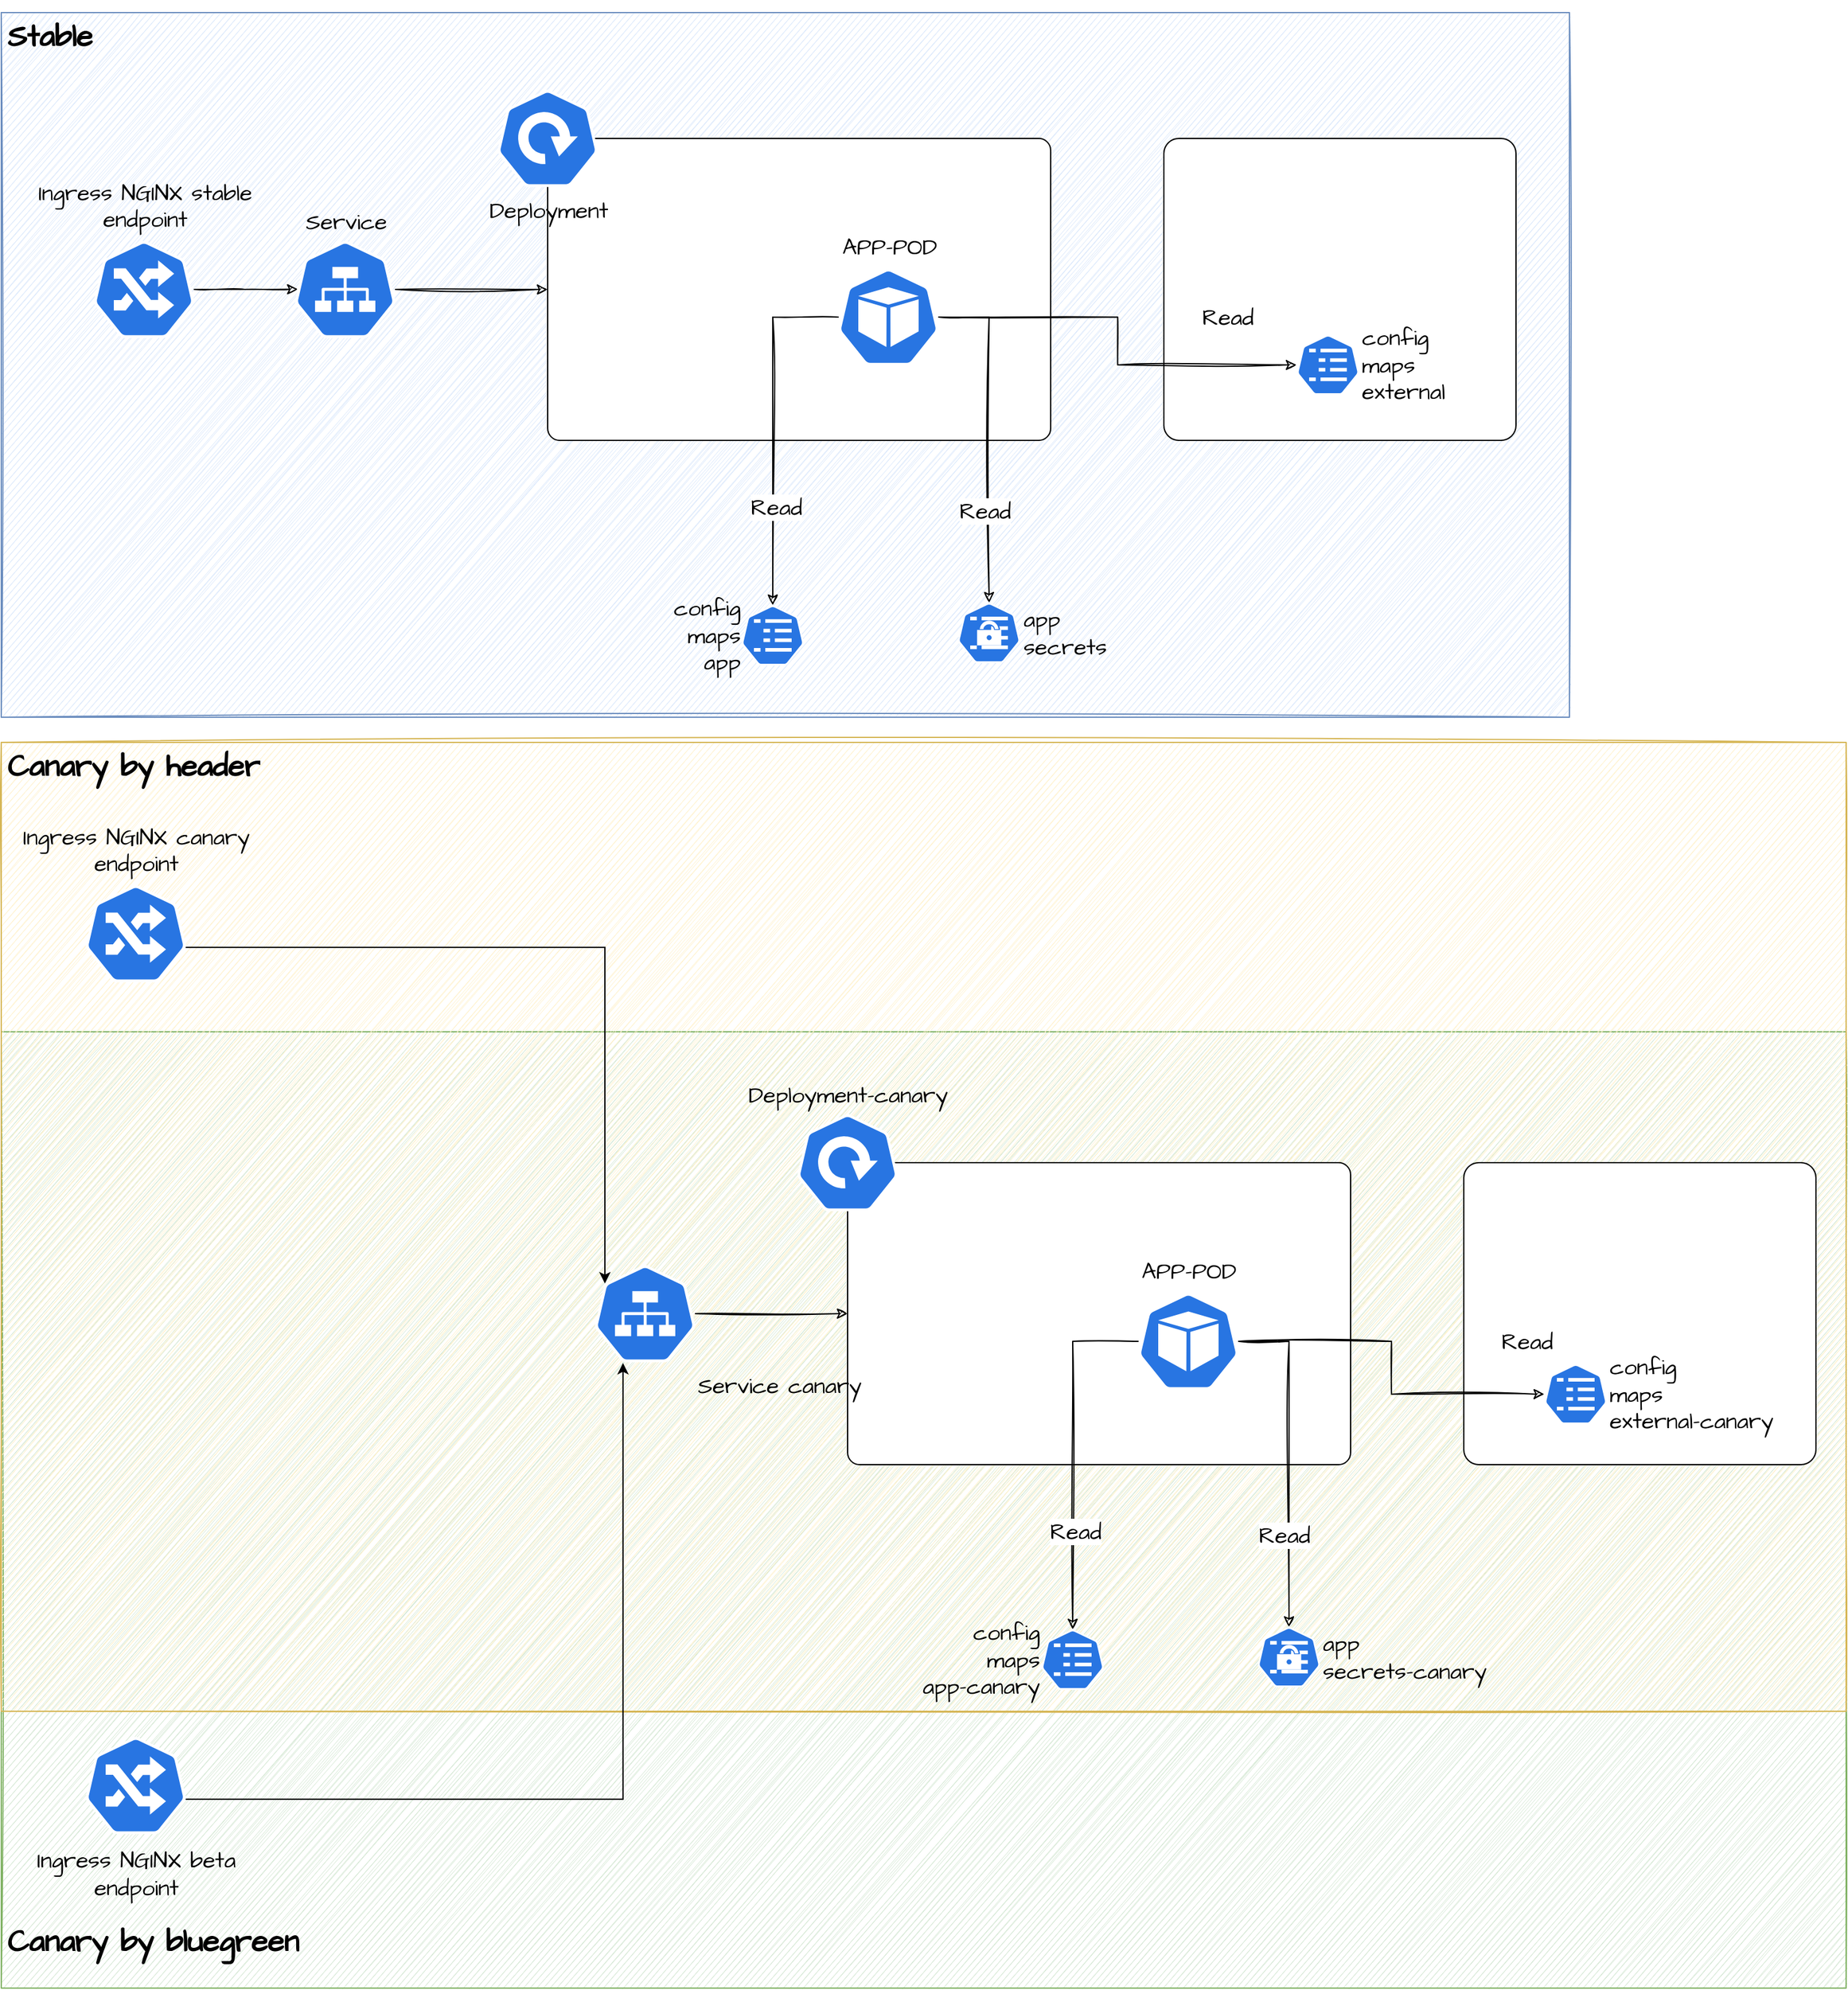 <mxfile version="21.1.0" type="device">
  <diagram id="ZGYd3SjESlaEDazQRH5I" name="Page-1">
    <mxGraphModel dx="2910" dy="1111" grid="1" gridSize="10" guides="1" tooltips="1" connect="1" arrows="1" fold="1" page="1" pageScale="1" pageWidth="827" pageHeight="1169" math="0" shadow="0">
      <root>
        <mxCell id="0" />
        <mxCell id="1" parent="0" />
        <mxCell id="Xl_ESGtx4ULiLm2v7BwW-18" value="&lt;h1&gt;Stable&lt;/h1&gt;" style="text;html=1;strokeColor=#6c8ebf;fillColor=#dae8fc;spacing=5;spacingTop=-20;whiteSpace=wrap;overflow=hidden;rounded=0;fontFamily=Architects Daughter;fontSource=https%3A%2F%2Ffonts.googleapis.com%2Fcss%3Ffamily%3DArchitects%2BDaughter;sketch=1;" parent="1" vertex="1">
          <mxGeometry x="-827" y="13" width="1247" height="560" as="geometry" />
        </mxCell>
        <mxCell id="QMjt1a6sk4tn8XUCPtue-32" value="&lt;h1&gt;Canary by bluegreen&lt;/h1&gt;" style="text;html=1;strokeColor=#82b366;fillColor=#d5e8d4;spacing=5;spacingTop=-20;whiteSpace=wrap;overflow=hidden;rounded=0;fontFamily=Architects Daughter;fontSource=https%3A%2F%2Ffonts.googleapis.com%2Fcss%3Ffamily%3DArchitects%2BDaughter;sketch=1;verticalAlign=bottom;fillStyle=auto;" vertex="1" parent="1">
          <mxGeometry x="-827" y="823" width="1467" height="760" as="geometry" />
        </mxCell>
        <mxCell id="QMjt1a6sk4tn8XUCPtue-31" value="&lt;h1&gt;Canary by header&lt;/h1&gt;" style="text;html=1;strokeColor=#d6b656;fillColor=#fff2cc;spacing=5;spacingTop=-20;whiteSpace=wrap;overflow=hidden;rounded=0;fontFamily=Architects Daughter;fontSource=https%3A%2F%2Ffonts.googleapis.com%2Fcss%3Ffamily%3DArchitects%2BDaughter;sketch=1;" vertex="1" parent="1">
          <mxGeometry x="-827" y="593" width="1467" height="770" as="geometry" />
        </mxCell>
        <mxCell id="MhBiua6DybPBNpHeAqnh-3" value="" style="rounded=1;whiteSpace=wrap;html=1;arcSize=5;" parent="1" vertex="1">
          <mxGeometry x="97.5" y="113" width="280" height="240" as="geometry" />
        </mxCell>
        <mxCell id="ZACaJJi6Qwk8mwRqX2UE-5" value="" style="rounded=1;whiteSpace=wrap;html=1;fontFamily=Architects Daughter;fontSource=https%3A%2F%2Ffonts.googleapis.com%2Fcss%3Ffamily%3DArchitects%2BDaughter;fontSize=18;arcSize=4;" parent="1" vertex="1">
          <mxGeometry x="-392.5" y="113" width="400" height="240" as="geometry" />
        </mxCell>
        <mxCell id="ZACaJJi6Qwk8mwRqX2UE-3" value="Deployment" style="sketch=0;html=1;dashed=0;whitespace=wrap;fillColor=#2875E2;strokeColor=#ffffff;points=[[0.005,0.63,0],[0.1,0.2,0],[0.9,0.2,0],[0.5,0,0],[0.995,0.63,0],[0.72,0.99,0],[0.5,1,0],[0.28,0.99,0]];shape=mxgraph.kubernetes.icon;prIcon=deploy;labelPosition=center;verticalLabelPosition=bottom;align=center;verticalAlign=top;fontFamily=Architects Daughter;fontSource=https%3A%2F%2Ffonts.googleapis.com%2Fcss%3Ffamily%3DArchitects%2BDaughter;fontSize=18;" parent="1" vertex="1">
          <mxGeometry x="-432.5" y="73" width="80" height="80" as="geometry" />
        </mxCell>
        <mxCell id="ZACaJJi6Qwk8mwRqX2UE-43" style="edgeStyle=orthogonalEdgeStyle;rounded=0;sketch=1;orthogonalLoop=1;jettySize=auto;html=1;entryX=0.5;entryY=0;entryDx=0;entryDy=0;entryPerimeter=0;fontFamily=Architects Daughter;fontSource=https%3A%2F%2Ffonts.googleapis.com%2Fcss%3Ffamily%3DArchitects%2BDaughter;fontSize=18;" parent="1" source="ZACaJJi6Qwk8mwRqX2UE-6" target="ZACaJJi6Qwk8mwRqX2UE-9" edge="1">
          <mxGeometry relative="1" as="geometry" />
        </mxCell>
        <mxCell id="ZACaJJi6Qwk8mwRqX2UE-44" value="Read" style="edgeLabel;html=1;align=center;verticalAlign=middle;resizable=0;points=[];fontSize=18;fontFamily=Architects Daughter;" parent="ZACaJJi6Qwk8mwRqX2UE-43" vertex="1" connectable="0">
          <mxGeometry x="0.453" y="-4" relative="1" as="geometry">
            <mxPoint as="offset" />
          </mxGeometry>
        </mxCell>
        <mxCell id="ZACaJJi6Qwk8mwRqX2UE-46" style="edgeStyle=orthogonalEdgeStyle;rounded=0;sketch=1;orthogonalLoop=1;jettySize=auto;html=1;entryX=0.5;entryY=0;entryDx=0;entryDy=0;entryPerimeter=0;fontFamily=Architects Daughter;fontSource=https%3A%2F%2Ffonts.googleapis.com%2Fcss%3Ffamily%3DArchitects%2BDaughter;fontSize=18;" parent="1" source="ZACaJJi6Qwk8mwRqX2UE-6" target="ZACaJJi6Qwk8mwRqX2UE-45" edge="1">
          <mxGeometry relative="1" as="geometry" />
        </mxCell>
        <mxCell id="ZACaJJi6Qwk8mwRqX2UE-47" value="Read" style="edgeLabel;html=1;align=center;verticalAlign=middle;resizable=0;points=[];fontSize=18;fontFamily=Architects Daughter;" parent="ZACaJJi6Qwk8mwRqX2UE-46" vertex="1" connectable="0">
          <mxGeometry x="0.442" y="2" relative="1" as="geometry">
            <mxPoint as="offset" />
          </mxGeometry>
        </mxCell>
        <mxCell id="MhBiua6DybPBNpHeAqnh-4" style="edgeStyle=orthogonalEdgeStyle;rounded=0;orthogonalLoop=1;jettySize=auto;html=1;sketch=1;" parent="1" source="ZACaJJi6Qwk8mwRqX2UE-6" target="MhBiua6DybPBNpHeAqnh-2" edge="1">
          <mxGeometry relative="1" as="geometry" />
        </mxCell>
        <mxCell id="ZACaJJi6Qwk8mwRqX2UE-6" value="APP-POD" style="sketch=0;html=1;dashed=0;whitespace=wrap;fillColor=#2875E2;strokeColor=#ffffff;points=[[0.005,0.63,0],[0.1,0.2,0],[0.9,0.2,0],[0.5,0,0],[0.995,0.63,0],[0.72,0.99,0],[0.5,1,0],[0.28,0.99,0]];shape=mxgraph.kubernetes.icon;prIcon=pod;fontFamily=Architects Daughter;fontSource=https%3A%2F%2Ffonts.googleapis.com%2Fcss%3Ffamily%3DArchitects%2BDaughter;fontSize=18;labelPosition=center;verticalLabelPosition=top;align=center;verticalAlign=bottom;" parent="1" vertex="1">
          <mxGeometry x="-161.5" y="213" width="80" height="84" as="geometry" />
        </mxCell>
        <mxCell id="ZACaJJi6Qwk8mwRqX2UE-9" value="app&lt;br&gt;secrets" style="sketch=0;html=1;dashed=0;whitespace=wrap;fillColor=#2875E2;strokeColor=#ffffff;points=[[0.005,0.63,0],[0.1,0.2,0],[0.9,0.2,0],[0.5,0,0],[0.995,0.63,0],[0.72,0.99,0],[0.5,1,0],[0.28,0.99,0]];shape=mxgraph.kubernetes.icon;prIcon=secret;fontFamily=Architects Daughter;fontSource=https%3A%2F%2Ffonts.googleapis.com%2Fcss%3Ffamily%3DArchitects%2BDaughter;fontSize=18;labelPosition=right;verticalLabelPosition=middle;align=left;verticalAlign=middle;" parent="1" vertex="1">
          <mxGeometry x="-66.5" y="482" width="50" height="48" as="geometry" />
        </mxCell>
        <mxCell id="ZACaJJi6Qwk8mwRqX2UE-45" value="config&lt;br&gt;maps&lt;br&gt;app" style="sketch=0;html=1;dashed=0;whitespace=wrap;fillColor=#2875E2;strokeColor=#ffffff;points=[[0.005,0.63,0],[0.1,0.2,0],[0.9,0.2,0],[0.5,0,0],[0.995,0.63,0],[0.72,0.99,0],[0.5,1,0],[0.28,0.99,0]];shape=mxgraph.kubernetes.icon;prIcon=cm;fontFamily=Architects Daughter;fontSource=https%3A%2F%2Ffonts.googleapis.com%2Fcss%3Ffamily%3DArchitects%2BDaughter;fontSize=18;labelPosition=left;verticalLabelPosition=middle;align=right;verticalAlign=middle;" parent="1" vertex="1">
          <mxGeometry x="-238.5" y="484" width="50" height="48" as="geometry" />
        </mxCell>
        <mxCell id="ZACaJJi6Qwk8mwRqX2UE-53" style="edgeStyle=orthogonalEdgeStyle;rounded=0;sketch=1;orthogonalLoop=1;jettySize=auto;html=1;entryX=0;entryY=0.5;entryDx=0;entryDy=0;fontFamily=Architects Daughter;fontSource=https%3A%2F%2Ffonts.googleapis.com%2Fcss%3Ffamily%3DArchitects%2BDaughter;fontSize=18;" parent="1" source="ZACaJJi6Qwk8mwRqX2UE-52" target="ZACaJJi6Qwk8mwRqX2UE-5" edge="1">
          <mxGeometry relative="1" as="geometry" />
        </mxCell>
        <mxCell id="ZACaJJi6Qwk8mwRqX2UE-52" value="Service" style="sketch=0;html=1;dashed=0;whitespace=wrap;fillColor=#2875E2;strokeColor=#ffffff;points=[[0.005,0.63,0],[0.1,0.2,0],[0.9,0.2,0],[0.5,0,0],[0.995,0.63,0],[0.72,0.99,0],[0.5,1,0],[0.28,0.99,0]];shape=mxgraph.kubernetes.icon;prIcon=svc;fontFamily=Architects Daughter;fontSource=https%3A%2F%2Ffonts.googleapis.com%2Fcss%3Ffamily%3DArchitects%2BDaughter;fontSize=18;labelPosition=center;verticalLabelPosition=top;align=center;verticalAlign=bottom;" parent="1" vertex="1">
          <mxGeometry x="-593.5" y="193" width="80" height="80" as="geometry" />
        </mxCell>
        <mxCell id="ZACaJJi6Qwk8mwRqX2UE-57" style="edgeStyle=orthogonalEdgeStyle;rounded=0;sketch=1;orthogonalLoop=1;jettySize=auto;html=1;entryX=0.029;entryY=0.498;entryDx=0;entryDy=0;entryPerimeter=0;fontFamily=Architects Daughter;fontSource=https%3A%2F%2Ffonts.googleapis.com%2Fcss%3Ffamily%3DArchitects%2BDaughter;fontSize=18;" parent="1" source="ZACaJJi6Qwk8mwRqX2UE-56" target="ZACaJJi6Qwk8mwRqX2UE-52" edge="1">
          <mxGeometry relative="1" as="geometry" />
        </mxCell>
        <mxCell id="ZACaJJi6Qwk8mwRqX2UE-56" value="Ingress NGINX stable &lt;br&gt;endpoint" style="sketch=0;html=1;dashed=0;whitespace=wrap;fillColor=#2875E2;strokeColor=#ffffff;points=[[0.005,0.63,0],[0.1,0.2,0],[0.9,0.2,0],[0.5,0,0],[0.995,0.63,0],[0.72,0.99,0],[0.5,1,0],[0.28,0.99,0]];shape=mxgraph.kubernetes.icon;prIcon=ing;fontFamily=Architects Daughter;fontSource=https%3A%2F%2Ffonts.googleapis.com%2Fcss%3Ffamily%3DArchitects%2BDaughter;fontSize=18;labelPosition=center;verticalLabelPosition=top;align=center;verticalAlign=bottom;" parent="1" vertex="1">
          <mxGeometry x="-753.5" y="191" width="80" height="84" as="geometry" />
        </mxCell>
        <mxCell id="MhBiua6DybPBNpHeAqnh-2" value="config&lt;br&gt;maps&lt;br&gt;external" style="sketch=0;html=1;dashed=0;whitespace=wrap;fillColor=#2875E2;strokeColor=#ffffff;points=[[0.005,0.63,0],[0.1,0.2,0],[0.9,0.2,0],[0.5,0,0],[0.995,0.63,0],[0.72,0.99,0],[0.5,1,0],[0.28,0.99,0]];shape=mxgraph.kubernetes.icon;prIcon=cm;fontFamily=Architects Daughter;fontSource=https%3A%2F%2Ffonts.googleapis.com%2Fcss%3Ffamily%3DArchitects%2BDaughter;fontSize=18;labelPosition=right;verticalLabelPosition=middle;align=left;verticalAlign=middle;" parent="1" vertex="1">
          <mxGeometry x="203.02" y="269" width="50" height="48" as="geometry" />
        </mxCell>
        <mxCell id="MhBiua6DybPBNpHeAqnh-6" value="Read" style="edgeLabel;html=1;align=center;verticalAlign=middle;resizable=0;points=[];fontSize=18;fontFamily=Architects Daughter;" parent="1" vertex="1" connectable="0">
          <mxGeometry x="-35.479" y="419.665" as="geometry">
            <mxPoint x="183" y="-165" as="offset" />
          </mxGeometry>
        </mxCell>
        <mxCell id="QMjt1a6sk4tn8XUCPtue-3" value="" style="rounded=1;whiteSpace=wrap;html=1;arcSize=5;" vertex="1" parent="1">
          <mxGeometry x="336" y="927" width="280" height="240" as="geometry" />
        </mxCell>
        <mxCell id="QMjt1a6sk4tn8XUCPtue-4" value="" style="rounded=1;whiteSpace=wrap;html=1;fontFamily=Architects Daughter;fontSource=https%3A%2F%2Ffonts.googleapis.com%2Fcss%3Ffamily%3DArchitects%2BDaughter;fontSize=18;arcSize=4;" vertex="1" parent="1">
          <mxGeometry x="-154" y="927" width="400" height="240" as="geometry" />
        </mxCell>
        <mxCell id="QMjt1a6sk4tn8XUCPtue-5" value="Deployment-canary" style="sketch=0;html=1;dashed=0;whitespace=wrap;fillColor=#2875E2;strokeColor=#ffffff;points=[[0.005,0.63,0],[0.1,0.2,0],[0.9,0.2,0],[0.5,0,0],[0.995,0.63,0],[0.72,0.99,0],[0.5,1,0],[0.28,0.99,0]];shape=mxgraph.kubernetes.icon;prIcon=deploy;labelPosition=center;verticalLabelPosition=top;align=center;verticalAlign=bottom;fontFamily=Architects Daughter;fontSource=https%3A%2F%2Ffonts.googleapis.com%2Fcss%3Ffamily%3DArchitects%2BDaughter;fontSize=18;" vertex="1" parent="1">
          <mxGeometry x="-194" y="887" width="80" height="80" as="geometry" />
        </mxCell>
        <mxCell id="QMjt1a6sk4tn8XUCPtue-6" style="edgeStyle=orthogonalEdgeStyle;rounded=0;sketch=1;orthogonalLoop=1;jettySize=auto;html=1;entryX=0.5;entryY=0;entryDx=0;entryDy=0;entryPerimeter=0;fontFamily=Architects Daughter;fontSource=https%3A%2F%2Ffonts.googleapis.com%2Fcss%3Ffamily%3DArchitects%2BDaughter;fontSize=18;" edge="1" parent="1" source="QMjt1a6sk4tn8XUCPtue-11" target="QMjt1a6sk4tn8XUCPtue-12">
          <mxGeometry relative="1" as="geometry" />
        </mxCell>
        <mxCell id="QMjt1a6sk4tn8XUCPtue-7" value="Read" style="edgeLabel;html=1;align=center;verticalAlign=middle;resizable=0;points=[];fontSize=18;fontFamily=Architects Daughter;" vertex="1" connectable="0" parent="QMjt1a6sk4tn8XUCPtue-6">
          <mxGeometry x="0.453" y="-4" relative="1" as="geometry">
            <mxPoint as="offset" />
          </mxGeometry>
        </mxCell>
        <mxCell id="QMjt1a6sk4tn8XUCPtue-8" style="edgeStyle=orthogonalEdgeStyle;rounded=0;sketch=1;orthogonalLoop=1;jettySize=auto;html=1;entryX=0.5;entryY=0;entryDx=0;entryDy=0;entryPerimeter=0;fontFamily=Architects Daughter;fontSource=https%3A%2F%2Ffonts.googleapis.com%2Fcss%3Ffamily%3DArchitects%2BDaughter;fontSize=18;" edge="1" parent="1" source="QMjt1a6sk4tn8XUCPtue-11" target="QMjt1a6sk4tn8XUCPtue-13">
          <mxGeometry relative="1" as="geometry" />
        </mxCell>
        <mxCell id="QMjt1a6sk4tn8XUCPtue-9" value="Read" style="edgeLabel;html=1;align=center;verticalAlign=middle;resizable=0;points=[];fontSize=18;fontFamily=Architects Daughter;" vertex="1" connectable="0" parent="QMjt1a6sk4tn8XUCPtue-8">
          <mxGeometry x="0.442" y="2" relative="1" as="geometry">
            <mxPoint as="offset" />
          </mxGeometry>
        </mxCell>
        <mxCell id="QMjt1a6sk4tn8XUCPtue-10" style="edgeStyle=orthogonalEdgeStyle;rounded=0;orthogonalLoop=1;jettySize=auto;html=1;sketch=1;" edge="1" parent="1" source="QMjt1a6sk4tn8XUCPtue-11" target="QMjt1a6sk4tn8XUCPtue-18">
          <mxGeometry relative="1" as="geometry" />
        </mxCell>
        <mxCell id="QMjt1a6sk4tn8XUCPtue-11" value="APP-POD" style="sketch=0;html=1;dashed=0;whitespace=wrap;fillColor=#2875E2;strokeColor=#ffffff;points=[[0.005,0.63,0],[0.1,0.2,0],[0.9,0.2,0],[0.5,0,0],[0.995,0.63,0],[0.72,0.99,0],[0.5,1,0],[0.28,0.99,0]];shape=mxgraph.kubernetes.icon;prIcon=pod;fontFamily=Architects Daughter;fontSource=https%3A%2F%2Ffonts.googleapis.com%2Fcss%3Ffamily%3DArchitects%2BDaughter;fontSize=18;labelPosition=center;verticalLabelPosition=top;align=center;verticalAlign=bottom;" vertex="1" parent="1">
          <mxGeometry x="77" y="1027" width="80" height="84" as="geometry" />
        </mxCell>
        <mxCell id="QMjt1a6sk4tn8XUCPtue-12" value="app&lt;br&gt;secrets-canary" style="sketch=0;html=1;dashed=0;whitespace=wrap;fillColor=#2875E2;strokeColor=#ffffff;points=[[0.005,0.63,0],[0.1,0.2,0],[0.9,0.2,0],[0.5,0,0],[0.995,0.63,0],[0.72,0.99,0],[0.5,1,0],[0.28,0.99,0]];shape=mxgraph.kubernetes.icon;prIcon=secret;fontFamily=Architects Daughter;fontSource=https%3A%2F%2Ffonts.googleapis.com%2Fcss%3Ffamily%3DArchitects%2BDaughter;fontSize=18;labelPosition=right;verticalLabelPosition=middle;align=left;verticalAlign=middle;" vertex="1" parent="1">
          <mxGeometry x="172" y="1296" width="50" height="48" as="geometry" />
        </mxCell>
        <mxCell id="QMjt1a6sk4tn8XUCPtue-13" value="config&lt;br&gt;maps&lt;br&gt;app-canary" style="sketch=0;html=1;dashed=0;whitespace=wrap;fillColor=#2875E2;strokeColor=#ffffff;points=[[0.005,0.63,0],[0.1,0.2,0],[0.9,0.2,0],[0.5,0,0],[0.995,0.63,0],[0.72,0.99,0],[0.5,1,0],[0.28,0.99,0]];shape=mxgraph.kubernetes.icon;prIcon=cm;fontFamily=Architects Daughter;fontSource=https%3A%2F%2Ffonts.googleapis.com%2Fcss%3Ffamily%3DArchitects%2BDaughter;fontSize=18;labelPosition=left;verticalLabelPosition=middle;align=right;verticalAlign=middle;" vertex="1" parent="1">
          <mxGeometry y="1298" width="50" height="48" as="geometry" />
        </mxCell>
        <mxCell id="QMjt1a6sk4tn8XUCPtue-14" style="edgeStyle=orthogonalEdgeStyle;rounded=0;sketch=1;orthogonalLoop=1;jettySize=auto;html=1;entryX=0;entryY=0.5;entryDx=0;entryDy=0;fontFamily=Architects Daughter;fontSource=https%3A%2F%2Ffonts.googleapis.com%2Fcss%3Ffamily%3DArchitects%2BDaughter;fontSize=18;" edge="1" parent="1" source="QMjt1a6sk4tn8XUCPtue-15" target="QMjt1a6sk4tn8XUCPtue-4">
          <mxGeometry relative="1" as="geometry" />
        </mxCell>
        <mxCell id="QMjt1a6sk4tn8XUCPtue-15" value="Service canary" style="sketch=0;html=1;dashed=0;whitespace=wrap;fillColor=#2875E2;strokeColor=#ffffff;points=[[0.005,0.63,0],[0.1,0.2,0],[0.9,0.2,0],[0.5,0,0],[0.995,0.63,0],[0.72,0.99,0],[0.5,1,0],[0.28,0.99,0]];shape=mxgraph.kubernetes.icon;prIcon=svc;fontFamily=Architects Daughter;fontSource=https%3A%2F%2Ffonts.googleapis.com%2Fcss%3Ffamily%3DArchitects%2BDaughter;fontSize=18;labelPosition=right;verticalLabelPosition=bottom;align=left;verticalAlign=top;" vertex="1" parent="1">
          <mxGeometry x="-355" y="1007" width="80" height="80" as="geometry" />
        </mxCell>
        <mxCell id="QMjt1a6sk4tn8XUCPtue-18" value="config&lt;br&gt;maps&lt;br&gt;external-canary" style="sketch=0;html=1;dashed=0;whitespace=wrap;fillColor=#2875E2;strokeColor=#ffffff;points=[[0.005,0.63,0],[0.1,0.2,0],[0.9,0.2,0],[0.5,0,0],[0.995,0.63,0],[0.72,0.99,0],[0.5,1,0],[0.28,0.99,0]];shape=mxgraph.kubernetes.icon;prIcon=cm;fontFamily=Architects Daughter;fontSource=https%3A%2F%2Ffonts.googleapis.com%2Fcss%3Ffamily%3DArchitects%2BDaughter;fontSize=18;labelPosition=right;verticalLabelPosition=middle;align=left;verticalAlign=middle;" vertex="1" parent="1">
          <mxGeometry x="400" y="1087" width="50" height="48" as="geometry" />
        </mxCell>
        <mxCell id="QMjt1a6sk4tn8XUCPtue-19" value="Read" style="edgeLabel;html=1;align=center;verticalAlign=middle;resizable=0;points=[];fontSize=18;fontFamily=Architects Daughter;" vertex="1" connectable="0" parent="1">
          <mxGeometry x="203.021" y="1233.665" as="geometry">
            <mxPoint x="183" y="-165" as="offset" />
          </mxGeometry>
        </mxCell>
        <mxCell id="QMjt1a6sk4tn8XUCPtue-28" style="edgeStyle=orthogonalEdgeStyle;rounded=0;orthogonalLoop=1;jettySize=auto;html=1;exitX=0.995;exitY=0.63;exitDx=0;exitDy=0;exitPerimeter=0;entryX=0.1;entryY=0.2;entryDx=0;entryDy=0;entryPerimeter=0;" edge="1" parent="1" source="QMjt1a6sk4tn8XUCPtue-21" target="QMjt1a6sk4tn8XUCPtue-15">
          <mxGeometry relative="1" as="geometry" />
        </mxCell>
        <mxCell id="QMjt1a6sk4tn8XUCPtue-21" value="Ingress NGINX canary &lt;br&gt;endpoint" style="sketch=0;html=1;dashed=0;whitespace=wrap;fillColor=#2875E2;strokeColor=#ffffff;points=[[0.005,0.63,0],[0.1,0.2,0],[0.9,0.2,0],[0.5,0,0],[0.995,0.63,0],[0.72,0.99,0],[0.5,1,0],[0.28,0.99,0]];shape=mxgraph.kubernetes.icon;prIcon=ing;fontFamily=Architects Daughter;fontSource=https%3A%2F%2Ffonts.googleapis.com%2Fcss%3Ffamily%3DArchitects%2BDaughter;fontSize=18;labelPosition=center;verticalLabelPosition=top;align=center;verticalAlign=bottom;" vertex="1" parent="1">
          <mxGeometry x="-760" y="703" width="80" height="84" as="geometry" />
        </mxCell>
        <mxCell id="QMjt1a6sk4tn8XUCPtue-34" style="edgeStyle=orthogonalEdgeStyle;rounded=0;orthogonalLoop=1;jettySize=auto;html=1;exitX=0.995;exitY=0.63;exitDx=0;exitDy=0;exitPerimeter=0;entryX=0.28;entryY=0.99;entryDx=0;entryDy=0;entryPerimeter=0;" edge="1" parent="1" source="QMjt1a6sk4tn8XUCPtue-22" target="QMjt1a6sk4tn8XUCPtue-15">
          <mxGeometry relative="1" as="geometry" />
        </mxCell>
        <mxCell id="QMjt1a6sk4tn8XUCPtue-22" value="Ingress NGINX beta&lt;br&gt;endpoint" style="sketch=0;html=1;dashed=0;whitespace=wrap;fillColor=#2875E2;strokeColor=#ffffff;points=[[0.005,0.63,0],[0.1,0.2,0],[0.9,0.2,0],[0.5,0,0],[0.995,0.63,0],[0.72,0.99,0],[0.5,1,0],[0.28,0.99,0]];shape=mxgraph.kubernetes.icon;prIcon=ing;fontFamily=Architects Daughter;fontSource=https%3A%2F%2Ffonts.googleapis.com%2Fcss%3Ffamily%3DArchitects%2BDaughter;fontSize=18;labelPosition=center;verticalLabelPosition=bottom;align=center;verticalAlign=top;" vertex="1" parent="1">
          <mxGeometry x="-760" y="1380" width="80" height="84" as="geometry" />
        </mxCell>
      </root>
    </mxGraphModel>
  </diagram>
</mxfile>

